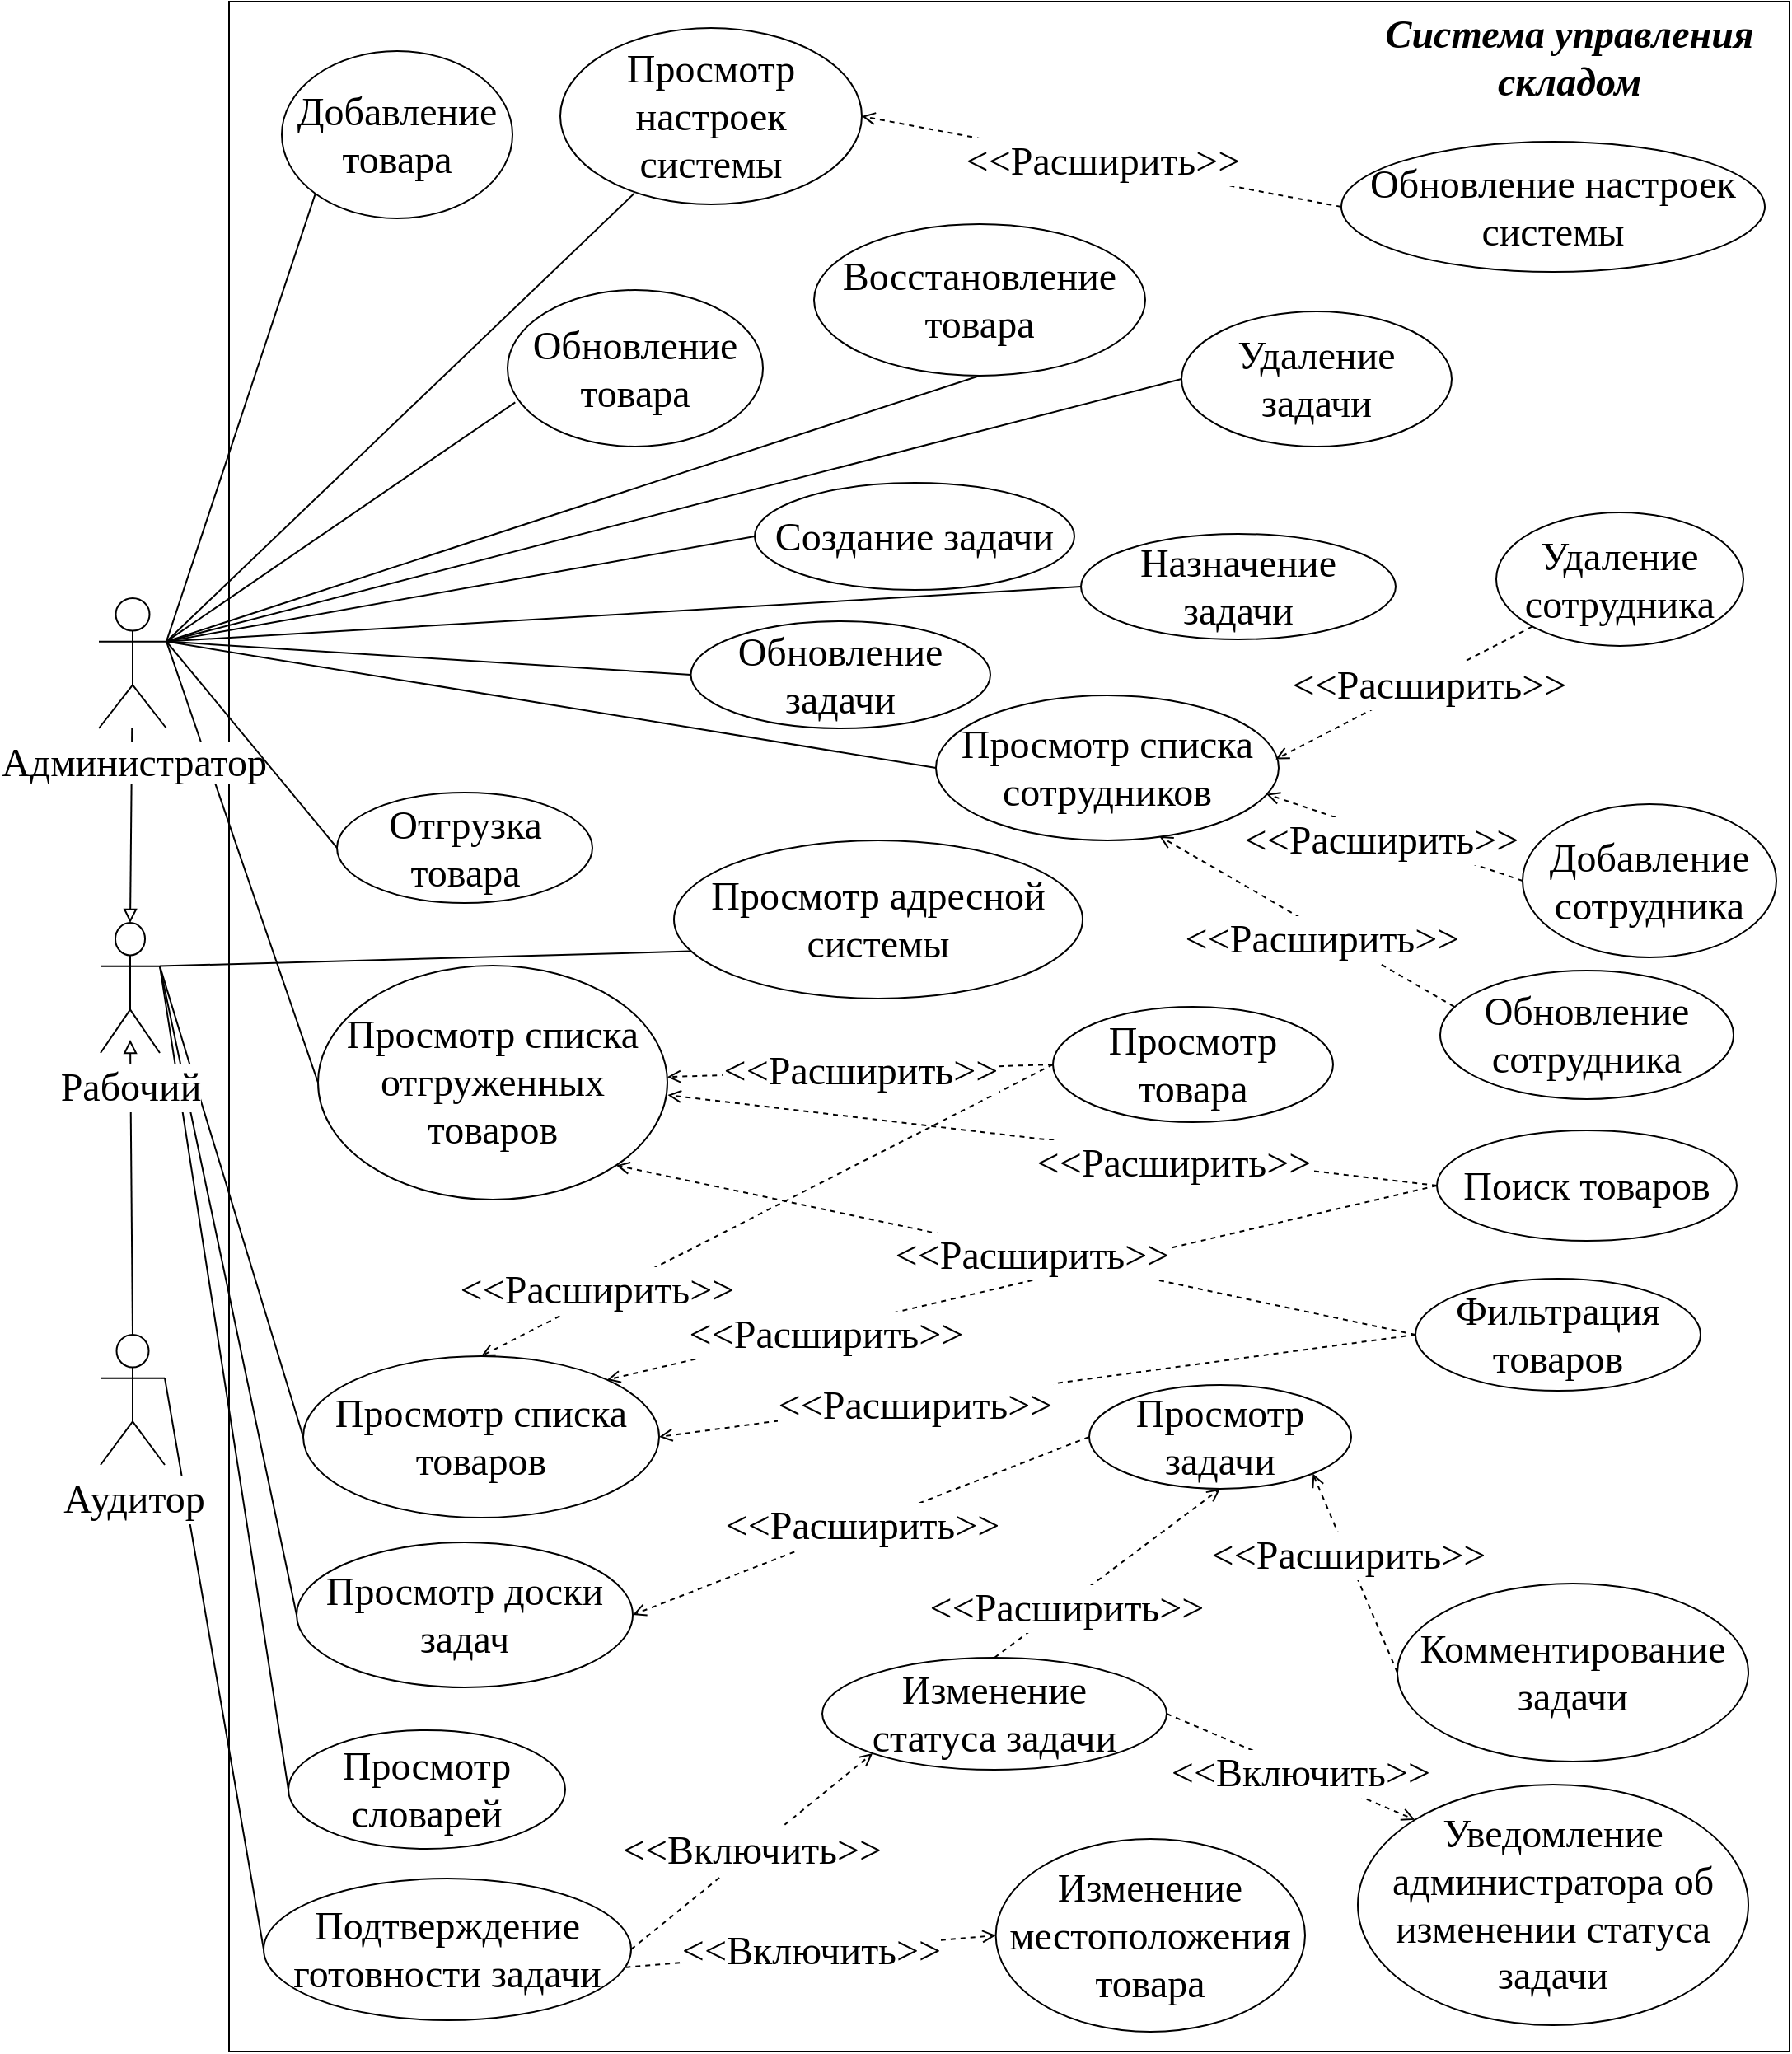 <mxfile version="21.3.3" type="device">
  <diagram id="677RJHBFE4EjfL2PIw1s" name="Страница 1">
    <mxGraphModel dx="1790" dy="885" grid="0" gridSize="10" guides="1" tooltips="1" connect="1" arrows="1" fold="1" page="0" pageScale="1" pageWidth="1654" pageHeight="1169" math="0" shadow="0">
      <root>
        <mxCell id="0" />
        <mxCell id="1" parent="0" />
        <mxCell id="PXV3ohP48C4_PZCZACCz-81" value="" style="rounded=0;whiteSpace=wrap;html=1;labelBackgroundColor=#FFFFFF;fontSize=8;fillColor=default;" parent="1" vertex="1">
          <mxGeometry x="315" y="42" width="947" height="1244" as="geometry" />
        </mxCell>
        <mxCell id="PXV3ohP48C4_PZCZACCz-83" value="&lt;b style=&quot;font-size: 24px;&quot;&gt;&lt;i style=&quot;font-size: 24px;&quot;&gt;&lt;font style=&quot;font-size: 24px;&quot;&gt;Система управления складом&lt;/font&gt;&lt;/i&gt;&lt;/b&gt;" style="text;html=1;strokeColor=none;fillColor=none;align=center;verticalAlign=middle;whiteSpace=wrap;rounded=0;labelBackgroundColor=#FFFFFF;fontSize=24;fontFamily=Times New Roman;" parent="1" vertex="1">
          <mxGeometry x="999" y="61" width="259" height="30" as="geometry" />
        </mxCell>
        <mxCell id="UxDNWM6CONCW11zJ59up-1" value="Добавление &lt;br style=&quot;font-size: 24px;&quot;&gt;товара" style="ellipse;whiteSpace=wrap;html=1;fontFamily=Times New Roman;fontSize=24;" parent="1" vertex="1">
          <mxGeometry x="347" y="72" width="140" height="101.5" as="geometry" />
        </mxCell>
        <mxCell id="UxDNWM6CONCW11zJ59up-2" value="Обновление &lt;br style=&quot;font-size: 24px;&quot;&gt;товара" style="ellipse;whiteSpace=wrap;html=1;fontFamily=Times New Roman;fontSize=24;" parent="1" vertex="1">
          <mxGeometry x="484" y="217" width="155" height="95" as="geometry" />
        </mxCell>
        <mxCell id="UxDNWM6CONCW11zJ59up-3" value="Отгрузка товара" style="ellipse;whiteSpace=wrap;html=1;fontFamily=Times New Roman;fontSize=24;" parent="1" vertex="1">
          <mxGeometry x="380.5" y="522" width="155" height="67" as="geometry" />
        </mxCell>
        <mxCell id="UxDNWM6CONCW11zJ59up-4" value="Восстановление&lt;br style=&quot;font-size: 24px;&quot;&gt;товара" style="ellipse;whiteSpace=wrap;html=1;fontFamily=Times New Roman;fontSize=24;" parent="1" vertex="1">
          <mxGeometry x="670" y="177" width="201" height="92" as="geometry" />
        </mxCell>
        <mxCell id="UxDNWM6CONCW11zJ59up-5" value="Поиск товаров" style="ellipse;whiteSpace=wrap;html=1;fontFamily=Times New Roman;fontSize=24;" parent="1" vertex="1">
          <mxGeometry x="1048" y="727" width="182" height="67" as="geometry" />
        </mxCell>
        <mxCell id="UxDNWM6CONCW11zJ59up-6" value="Фильтрация &lt;br style=&quot;font-size: 24px;&quot;&gt;товаров" style="ellipse;whiteSpace=wrap;html=1;fontFamily=Times New Roman;fontSize=24;" parent="1" vertex="1">
          <mxGeometry x="1035" y="817" width="173" height="68" as="geometry" />
        </mxCell>
        <mxCell id="UxDNWM6CONCW11zJ59up-7" value="Просмотр списка&lt;br style=&quot;font-size: 24px;&quot;&gt;товаров" style="ellipse;whiteSpace=wrap;html=1;fontFamily=Times New Roman;fontSize=24;" parent="1" vertex="1">
          <mxGeometry x="360" y="864" width="216" height="98" as="geometry" />
        </mxCell>
        <mxCell id="UxDNWM6CONCW11zJ59up-8" value="Просмотр товара" style="ellipse;whiteSpace=wrap;html=1;fontFamily=Times New Roman;fontSize=24;" parent="1" vertex="1">
          <mxGeometry x="815" y="652" width="170" height="70" as="geometry" />
        </mxCell>
        <mxCell id="UxDNWM6CONCW11zJ59up-9" value="Добавление &lt;br style=&quot;font-size: 24px;&quot;&gt;сотрудника" style="ellipse;whiteSpace=wrap;html=1;fontFamily=Times New Roman;fontSize=24;" parent="1" vertex="1">
          <mxGeometry x="1100" y="529" width="154" height="93" as="geometry" />
        </mxCell>
        <mxCell id="UxDNWM6CONCW11zJ59up-10" value="Удаление &lt;br style=&quot;font-size: 24px;&quot;&gt;сотрудника" style="ellipse;whiteSpace=wrap;html=1;fontSize=24;fontFamily=Times New Roman;" parent="1" vertex="1">
          <mxGeometry x="1084" y="352" width="150" height="81" as="geometry" />
        </mxCell>
        <mxCell id="UxDNWM6CONCW11zJ59up-11" value="Обновление &lt;br style=&quot;font-size: 24px;&quot;&gt;сотрудника" style="ellipse;whiteSpace=wrap;html=1;fontFamily=Times New Roman;fontSize=24;" parent="1" vertex="1">
          <mxGeometry x="1050" y="630" width="178" height="78" as="geometry" />
        </mxCell>
        <mxCell id="UxDNWM6CONCW11zJ59up-12" value="Просмотр списка сотрудников" style="ellipse;whiteSpace=wrap;html=1;fontFamily=Times New Roman;fontSize=24;" parent="1" vertex="1">
          <mxGeometry x="744" y="463" width="208" height="88" as="geometry" />
        </mxCell>
        <mxCell id="UxDNWM6CONCW11zJ59up-13" value="Просмотр списка&lt;br style=&quot;font-size: 24px;&quot;&gt;отгруженных товаров" style="ellipse;whiteSpace=wrap;html=1;fontFamily=Times New Roman;fontSize=24;" parent="1" vertex="1">
          <mxGeometry x="369" y="627" width="212" height="142" as="geometry" />
        </mxCell>
        <mxCell id="UxDNWM6CONCW11zJ59up-14" value="Создание задачи" style="ellipse;whiteSpace=wrap;html=1;fontFamily=Times New Roman;fontSize=24;" parent="1" vertex="1">
          <mxGeometry x="634" y="334" width="194" height="65" as="geometry" />
        </mxCell>
        <mxCell id="UxDNWM6CONCW11zJ59up-15" value="Просмотр доски&lt;br style=&quot;font-size: 24px;&quot;&gt;задач" style="ellipse;whiteSpace=wrap;html=1;fontFamily=Times New Roman;fontSize=24;" parent="1" vertex="1">
          <mxGeometry x="356" y="977" width="204" height="88" as="geometry" />
        </mxCell>
        <mxCell id="UxDNWM6CONCW11zJ59up-16" value="Комментирование &lt;br style=&quot;font-size: 24px;&quot;&gt;задачи" style="ellipse;whiteSpace=wrap;html=1;fontFamily=Times New Roman;fontSize=24;" parent="1" vertex="1">
          <mxGeometry x="1024" y="1002" width="213" height="108" as="geometry" />
        </mxCell>
        <mxCell id="UxDNWM6CONCW11zJ59up-17" value="Обновление&lt;br style=&quot;font-size: 24px;&quot;&gt;задачи" style="ellipse;whiteSpace=wrap;html=1;fontFamily=Times New Roman;fontSize=24;" parent="1" vertex="1">
          <mxGeometry x="595.25" y="418" width="181.75" height="65" as="geometry" />
        </mxCell>
        <mxCell id="UxDNWM6CONCW11zJ59up-18" value="Назначение задачи" style="ellipse;whiteSpace=wrap;html=1;fontFamily=Times New Roman;fontSize=24;" parent="1" vertex="1">
          <mxGeometry x="832" y="365" width="191" height="64" as="geometry" />
        </mxCell>
        <mxCell id="UxDNWM6CONCW11zJ59up-19" value="Изменение &lt;br style=&quot;font-size: 24px;&quot;&gt;статуса задачи" style="ellipse;whiteSpace=wrap;html=1;fontFamily=Times New Roman;fontSize=24;" parent="1" vertex="1">
          <mxGeometry x="675" y="1047" width="209" height="68" as="geometry" />
        </mxCell>
        <mxCell id="UxDNWM6CONCW11zJ59up-20" value="Удаление задачи" style="ellipse;whiteSpace=wrap;html=1;fontFamily=Times New Roman;fontSize=24;" parent="1" vertex="1">
          <mxGeometry x="893" y="230" width="164" height="82" as="geometry" />
        </mxCell>
        <mxCell id="UxDNWM6CONCW11zJ59up-22" value="Просмотр словарей" style="ellipse;whiteSpace=wrap;html=1;fontFamily=Times New Roman;fontSize=24;" parent="1" vertex="1">
          <mxGeometry x="351" y="1091" width="168" height="72" as="geometry" />
        </mxCell>
        <mxCell id="UxDNWM6CONCW11zJ59up-23" value="Просмотр адресной системы" style="ellipse;whiteSpace=wrap;html=1;fontFamily=Times New Roman;fontSize=24;" parent="1" vertex="1">
          <mxGeometry x="585" y="551" width="248" height="96" as="geometry" />
        </mxCell>
        <mxCell id="UxDNWM6CONCW11zJ59up-24" value="Просмотр настроек системы" style="ellipse;whiteSpace=wrap;html=1;fontFamily=Times New Roman;fontSize=24;" parent="1" vertex="1">
          <mxGeometry x="516" y="58" width="183" height="107" as="geometry" />
        </mxCell>
        <mxCell id="UxDNWM6CONCW11zJ59up-25" value="Обновление настроек системы" style="ellipse;whiteSpace=wrap;html=1;fontFamily=Times New Roman;fontSize=24;" parent="1" vertex="1">
          <mxGeometry x="990" y="127" width="257" height="79" as="geometry" />
        </mxCell>
        <mxCell id="5gmopuk7FULBQtef6R4t-1" value="Подтверждение готовности задачи" style="ellipse;whiteSpace=wrap;html=1;fontFamily=Times New Roman;fontSize=24;" parent="1" vertex="1">
          <mxGeometry x="336" y="1181" width="223" height="86" as="geometry" />
        </mxCell>
        <mxCell id="5gmopuk7FULBQtef6R4t-4" value="" style="endArrow=none;html=1;rounded=0;entryX=0;entryY=0.5;entryDx=0;entryDy=0;exitX=1;exitY=0.333;exitDx=0;exitDy=0;exitPerimeter=0;" parent="1" source="PXV3ohP48C4_PZCZACCz-30" target="UxDNWM6CONCW11zJ59up-7" edge="1">
          <mxGeometry width="50" height="50" relative="1" as="geometry">
            <mxPoint x="283" y="595" as="sourcePoint" />
            <mxPoint x="333" y="545" as="targetPoint" />
          </mxGeometry>
        </mxCell>
        <mxCell id="5gmopuk7FULBQtef6R4t-5" value="" style="endArrow=none;html=1;rounded=0;entryX=0;entryY=0.5;entryDx=0;entryDy=0;exitX=1;exitY=0.333;exitDx=0;exitDy=0;exitPerimeter=0;" parent="1" source="PXV3ohP48C4_PZCZACCz-1" target="UxDNWM6CONCW11zJ59up-13" edge="1">
          <mxGeometry width="50" height="50" relative="1" as="geometry">
            <mxPoint x="283" y="595" as="sourcePoint" />
            <mxPoint x="333" y="545" as="targetPoint" />
          </mxGeometry>
        </mxCell>
        <mxCell id="5gmopuk7FULBQtef6R4t-7" value="&lt;font style=&quot;font-size: 24px;&quot;&gt;&amp;lt;&amp;lt;Расширить&amp;gt;&amp;gt;&lt;/font&gt;" style="endArrow=open;endSize=6;dashed=1;html=1;rounded=0;entryX=0.5;entryY=0;entryDx=0;entryDy=0;exitX=0;exitY=0.5;exitDx=0;exitDy=0;fontSize=24;fontFamily=Times New Roman;labelBackgroundColor=default;" parent="1" source="UxDNWM6CONCW11zJ59up-8" target="UxDNWM6CONCW11zJ59up-7" edge="1">
          <mxGeometry x="0.583" y="-4" width="160" relative="1" as="geometry">
            <mxPoint x="83" y="604" as="sourcePoint" />
            <mxPoint x="243" y="604" as="targetPoint" />
            <mxPoint as="offset" />
          </mxGeometry>
        </mxCell>
        <mxCell id="5gmopuk7FULBQtef6R4t-8" value="&lt;font style=&quot;font-size: 24px;&quot;&gt;&amp;lt;&amp;lt;Расширить&amp;gt;&amp;gt;&lt;/font&gt;" style="endArrow=open;endSize=6;dashed=1;html=1;rounded=0;entryX=1;entryY=0;entryDx=0;entryDy=0;exitX=0;exitY=0.5;exitDx=0;exitDy=0;fontFamily=Times New Roman;fontSize=24;labelBackgroundColor=default;" parent="1" source="UxDNWM6CONCW11zJ59up-5" target="UxDNWM6CONCW11zJ59up-7" edge="1">
          <mxGeometry x="0.476" y="4" width="160" relative="1" as="geometry">
            <mxPoint x="591" y="617" as="sourcePoint" />
            <mxPoint x="541" y="694" as="targetPoint" />
            <mxPoint as="offset" />
          </mxGeometry>
        </mxCell>
        <mxCell id="5gmopuk7FULBQtef6R4t-9" value="&lt;font style=&quot;font-size: 24px;&quot;&gt;&amp;lt;&amp;lt;Расширить&amp;gt;&amp;gt;&lt;/font&gt;" style="endArrow=open;endSize=6;dashed=1;html=1;rounded=0;entryX=1;entryY=0.5;entryDx=0;entryDy=0;exitX=0;exitY=0.5;exitDx=0;exitDy=0;fontFamily=Times New Roman;fontSize=24;" parent="1" source="UxDNWM6CONCW11zJ59up-6" target="UxDNWM6CONCW11zJ59up-7" edge="1">
          <mxGeometry x="0.327" y="2" width="160" relative="1" as="geometry">
            <mxPoint x="695" y="701" as="sourcePoint" />
            <mxPoint x="539" y="701" as="targetPoint" />
            <mxPoint as="offset" />
          </mxGeometry>
        </mxCell>
        <mxCell id="5gmopuk7FULBQtef6R4t-10" value="" style="endArrow=none;html=1;rounded=0;entryX=0;entryY=0.5;entryDx=0;entryDy=0;exitX=1;exitY=0.333;exitDx=0;exitDy=0;exitPerimeter=0;" parent="1" source="PXV3ohP48C4_PZCZACCz-2" target="5gmopuk7FULBQtef6R4t-1" edge="1">
          <mxGeometry width="50" height="50" relative="1" as="geometry">
            <mxPoint x="286" y="762" as="sourcePoint" />
            <mxPoint x="407" y="806" as="targetPoint" />
          </mxGeometry>
        </mxCell>
        <mxCell id="5gmopuk7FULBQtef6R4t-11" value="" style="endArrow=block;endSize=6;endFill=0;html=1;rounded=0;exitX=0.5;exitY=0;exitDx=0;exitDy=0;exitPerimeter=0;" parent="1" source="PXV3ohP48C4_PZCZACCz-2" edge="1">
          <mxGeometry width="160" relative="1" as="geometry">
            <mxPoint x="113" y="734" as="sourcePoint" />
            <mxPoint x="255" y="672" as="targetPoint" />
          </mxGeometry>
        </mxCell>
        <mxCell id="5gmopuk7FULBQtef6R4t-12" value="" style="endArrow=block;endSize=6;endFill=0;html=1;rounded=0;entryX=0.5;entryY=0;entryDx=0;entryDy=0;entryPerimeter=0;" parent="1" source="PXV3ohP48C4_PZCZACCz-1" target="PXV3ohP48C4_PZCZACCz-30" edge="1">
          <mxGeometry width="160" relative="1" as="geometry">
            <mxPoint x="184" y="650" as="sourcePoint" />
            <mxPoint x="184" y="520" as="targetPoint" />
          </mxGeometry>
        </mxCell>
        <mxCell id="PXV3ohP48C4_PZCZACCz-1" value="&lt;span style=&quot;background-color: rgb(255, 255, 255); font-size: 24px;&quot;&gt;Администратор&lt;/span&gt;" style="shape=umlActor;verticalLabelPosition=bottom;verticalAlign=top;html=1;outlineConnect=0;fillColor=default;fontFamily=Times New Roman;fontSize=24;" parent="1" vertex="1">
          <mxGeometry x="236" y="404" width="41" height="79" as="geometry" />
        </mxCell>
        <mxCell id="5gmopuk7FULBQtef6R4t-13" value="&lt;font style=&quot;font-size: 24px;&quot;&gt;&amp;lt;&amp;lt;Расширить&amp;gt;&amp;gt;&lt;/font&gt;" style="endArrow=open;endSize=6;dashed=1;html=1;rounded=0;exitX=0;exitY=0.5;exitDx=0;exitDy=0;fontFamily=Times New Roman;fontSize=24;" parent="1" source="UxDNWM6CONCW11zJ59up-8" target="UxDNWM6CONCW11zJ59up-13" edge="1">
          <mxGeometry width="160" relative="1" as="geometry">
            <mxPoint x="624" y="554" as="sourcePoint" />
            <mxPoint x="463" y="614" as="targetPoint" />
          </mxGeometry>
        </mxCell>
        <mxCell id="5gmopuk7FULBQtef6R4t-14" value="&lt;font style=&quot;font-size: 24px;&quot;&gt;&amp;lt;&amp;lt;Расширить&amp;gt;&amp;gt;&lt;/font&gt;" style="endArrow=open;endSize=6;dashed=1;html=1;rounded=0;entryX=1.001;entryY=0.553;entryDx=0;entryDy=0;exitX=0;exitY=0.5;exitDx=0;exitDy=0;fontFamily=Times New Roman;fontSize=24;labelBackgroundColor=default;entryPerimeter=0;" parent="1" source="UxDNWM6CONCW11zJ59up-5" target="UxDNWM6CONCW11zJ59up-13" edge="1">
          <mxGeometry x="-0.321" y="5" width="160" relative="1" as="geometry">
            <mxPoint x="653" y="645" as="sourcePoint" />
            <mxPoint x="506" y="549" as="targetPoint" />
            <mxPoint x="-1" as="offset" />
          </mxGeometry>
        </mxCell>
        <mxCell id="5gmopuk7FULBQtef6R4t-15" value="&lt;font style=&quot;font-size: 24px;&quot;&gt;&amp;lt;&amp;lt;Расширить&amp;gt;&amp;gt;&lt;/font&gt;" style="endArrow=open;endSize=6;dashed=1;html=1;rounded=0;entryX=1;entryY=1;entryDx=0;entryDy=0;exitX=0;exitY=0.5;exitDx=0;exitDy=0;fontFamily=Times New Roman;fontSize=24;labelBackgroundColor=default;" parent="1" source="UxDNWM6CONCW11zJ59up-6" target="UxDNWM6CONCW11zJ59up-13" edge="1">
          <mxGeometry x="-0.041" y="2" width="160" relative="1" as="geometry">
            <mxPoint x="662" y="742.5" as="sourcePoint" />
            <mxPoint x="488" y="561.5" as="targetPoint" />
            <mxPoint y="-1" as="offset" />
          </mxGeometry>
        </mxCell>
        <mxCell id="5gmopuk7FULBQtef6R4t-16" value="Просмотр задачи" style="ellipse;whiteSpace=wrap;html=1;fontFamily=Times New Roman;fontSize=24;" parent="1" vertex="1">
          <mxGeometry x="837" y="881.5" width="159" height="63" as="geometry" />
        </mxCell>
        <mxCell id="5gmopuk7FULBQtef6R4t-17" value="" style="endArrow=none;html=1;rounded=0;entryX=0;entryY=0.5;entryDx=0;entryDy=0;exitX=1;exitY=0.333;exitDx=0;exitDy=0;exitPerimeter=0;" parent="1" source="PXV3ohP48C4_PZCZACCz-30" target="UxDNWM6CONCW11zJ59up-15" edge="1">
          <mxGeometry width="50" height="50" relative="1" as="geometry">
            <mxPoint x="281" y="683" as="sourcePoint" />
            <mxPoint x="402" y="727" as="targetPoint" />
          </mxGeometry>
        </mxCell>
        <mxCell id="5gmopuk7FULBQtef6R4t-18" value="" style="endArrow=none;html=1;rounded=0;entryX=0;entryY=0.5;entryDx=0;entryDy=0;exitX=1;exitY=0.333;exitDx=0;exitDy=0;exitPerimeter=0;" parent="1" source="PXV3ohP48C4_PZCZACCz-30" target="UxDNWM6CONCW11zJ59up-22" edge="1">
          <mxGeometry width="50" height="50" relative="1" as="geometry">
            <mxPoint x="275" y="674" as="sourcePoint" />
            <mxPoint x="391" y="814" as="targetPoint" />
          </mxGeometry>
        </mxCell>
        <mxCell id="5gmopuk7FULBQtef6R4t-19" value="&lt;font style=&quot;font-size: 24px;&quot;&gt;&amp;lt;&amp;lt;Расширить&amp;gt;&amp;gt;&lt;/font&gt;" style="endArrow=open;endSize=6;dashed=1;html=1;rounded=0;entryX=1;entryY=0.5;entryDx=0;entryDy=0;exitX=0;exitY=0.5;exitDx=0;exitDy=0;fontFamily=Times New Roman;fontSize=24;" parent="1" source="5gmopuk7FULBQtef6R4t-16" target="UxDNWM6CONCW11zJ59up-15" edge="1">
          <mxGeometry width="160" relative="1" as="geometry">
            <mxPoint x="804" y="776" as="sourcePoint" />
            <mxPoint x="521" y="718" as="targetPoint" />
          </mxGeometry>
        </mxCell>
        <mxCell id="5gmopuk7FULBQtef6R4t-20" value="&lt;font style=&quot;font-size: 24px;&quot;&gt;&amp;lt;&amp;lt;Расширить&amp;gt;&amp;gt;&lt;/font&gt;" style="endArrow=open;endSize=6;dashed=1;html=1;rounded=0;entryX=1;entryY=1;entryDx=0;entryDy=0;exitX=0;exitY=0.5;exitDx=0;exitDy=0;fontFamily=Times New Roman;fontSize=24;" parent="1" source="UxDNWM6CONCW11zJ59up-16" target="5gmopuk7FULBQtef6R4t-16" edge="1">
          <mxGeometry x="0.175" width="160" relative="1" as="geometry">
            <mxPoint x="715" y="857" as="sourcePoint" />
            <mxPoint x="432" y="799" as="targetPoint" />
            <mxPoint as="offset" />
          </mxGeometry>
        </mxCell>
        <mxCell id="5gmopuk7FULBQtef6R4t-21" value="&lt;font style=&quot;font-size: 24px;&quot;&gt;&amp;lt;&amp;lt;Включить&amp;gt;&amp;gt;&lt;/font&gt;" style="endArrow=open;endSize=6;dashed=1;html=1;rounded=0;entryX=0;entryY=1;entryDx=0;entryDy=0;exitX=1;exitY=0.5;exitDx=0;exitDy=0;fontFamily=Times New Roman;fontSize=24;" parent="1" source="5gmopuk7FULBQtef6R4t-1" target="UxDNWM6CONCW11zJ59up-19" edge="1">
          <mxGeometry x="0.0" width="160" relative="1" as="geometry">
            <mxPoint x="711" y="1008" as="sourcePoint" />
            <mxPoint x="616" y="991" as="targetPoint" />
            <mxPoint as="offset" />
          </mxGeometry>
        </mxCell>
        <mxCell id="5gmopuk7FULBQtef6R4t-22" value="&lt;font style=&quot;font-size: 24px;&quot;&gt;&amp;lt;&amp;lt;Расширить&amp;gt;&amp;gt;&lt;/font&gt;" style="endArrow=open;endSize=6;dashed=1;html=1;rounded=0;entryX=0.5;entryY=1;entryDx=0;entryDy=0;exitX=0.5;exitY=0;exitDx=0;exitDy=0;fontFamily=Times New Roman;fontSize=24;" parent="1" source="UxDNWM6CONCW11zJ59up-19" target="5gmopuk7FULBQtef6R4t-16" edge="1">
          <mxGeometry x="-0.383" y="-2" width="160" relative="1" as="geometry">
            <mxPoint x="846" y="846" as="sourcePoint" />
            <mxPoint x="751" y="829" as="targetPoint" />
            <mxPoint as="offset" />
          </mxGeometry>
        </mxCell>
        <mxCell id="5gmopuk7FULBQtef6R4t-23" value="" style="endArrow=none;html=1;rounded=0;entryX=0.039;entryY=0.701;entryDx=0;entryDy=0;exitX=1;exitY=0.333;exitDx=0;exitDy=0;exitPerimeter=0;entryPerimeter=0;" parent="1" source="PXV3ohP48C4_PZCZACCz-30" target="UxDNWM6CONCW11zJ59up-23" edge="1">
          <mxGeometry width="50" height="50" relative="1" as="geometry">
            <mxPoint x="303" y="584" as="sourcePoint" />
            <mxPoint x="424" y="628" as="targetPoint" />
          </mxGeometry>
        </mxCell>
        <mxCell id="5gmopuk7FULBQtef6R4t-27" value="" style="endArrow=none;html=1;rounded=0;entryX=0;entryY=1;entryDx=0;entryDy=0;exitX=1;exitY=0.333;exitDx=0;exitDy=0;exitPerimeter=0;" parent="1" source="PXV3ohP48C4_PZCZACCz-1" target="UxDNWM6CONCW11zJ59up-1" edge="1">
          <mxGeometry width="50" height="50" relative="1" as="geometry">
            <mxPoint x="375" y="392" as="sourcePoint" />
            <mxPoint x="488" y="435" as="targetPoint" />
          </mxGeometry>
        </mxCell>
        <mxCell id="5gmopuk7FULBQtef6R4t-28" value="" style="endArrow=none;html=1;rounded=0;entryX=0.03;entryY=0.718;entryDx=0;entryDy=0;exitX=1;exitY=0.333;exitDx=0;exitDy=0;exitPerimeter=0;entryPerimeter=0;" parent="1" source="PXV3ohP48C4_PZCZACCz-1" target="UxDNWM6CONCW11zJ59up-2" edge="1">
          <mxGeometry width="50" height="50" relative="1" as="geometry">
            <mxPoint x="271" y="444" as="sourcePoint" />
            <mxPoint x="715" y="339" as="targetPoint" />
          </mxGeometry>
        </mxCell>
        <mxCell id="5gmopuk7FULBQtef6R4t-29" value="" style="endArrow=none;html=1;rounded=0;entryX=0;entryY=0.5;entryDx=0;entryDy=0;exitX=1;exitY=0.333;exitDx=0;exitDy=0;exitPerimeter=0;" parent="1" source="PXV3ohP48C4_PZCZACCz-1" target="UxDNWM6CONCW11zJ59up-3" edge="1">
          <mxGeometry width="50" height="50" relative="1" as="geometry">
            <mxPoint x="280" y="454" as="sourcePoint" />
            <mxPoint x="855" y="385" as="targetPoint" />
          </mxGeometry>
        </mxCell>
        <mxCell id="5gmopuk7FULBQtef6R4t-31" value="" style="endArrow=none;html=1;rounded=0;entryX=0.5;entryY=1;entryDx=0;entryDy=0;exitX=1;exitY=0.333;exitDx=0;exitDy=0;exitPerimeter=0;" parent="1" source="PXV3ohP48C4_PZCZACCz-1" target="UxDNWM6CONCW11zJ59up-4" edge="1">
          <mxGeometry width="50" height="50" relative="1" as="geometry">
            <mxPoint x="279" y="453" as="sourcePoint" />
            <mxPoint x="740" y="343" as="targetPoint" />
          </mxGeometry>
        </mxCell>
        <mxCell id="5gmopuk7FULBQtef6R4t-32" value="" style="endArrow=none;html=1;rounded=0;entryX=0;entryY=0.5;entryDx=0;entryDy=0;exitX=1;exitY=0.333;exitDx=0;exitDy=0;exitPerimeter=0;" parent="1" source="PXV3ohP48C4_PZCZACCz-1" target="UxDNWM6CONCW11zJ59up-12" edge="1">
          <mxGeometry width="50" height="50" relative="1" as="geometry">
            <mxPoint x="282" y="470.5" as="sourcePoint" />
            <mxPoint x="388" y="347.5" as="targetPoint" />
          </mxGeometry>
        </mxCell>
        <mxCell id="5gmopuk7FULBQtef6R4t-33" value="&lt;font style=&quot;font-size: 24px;&quot;&gt;&amp;lt;&amp;lt;Расширить&amp;gt;&amp;gt;&lt;/font&gt;" style="endArrow=open;endSize=6;dashed=1;html=1;rounded=0;exitX=0;exitY=1;exitDx=0;exitDy=0;entryX=0.991;entryY=0.441;entryDx=0;entryDy=0;entryPerimeter=0;fontFamily=Times New Roman;fontSize=24;" parent="1" source="UxDNWM6CONCW11zJ59up-10" target="UxDNWM6CONCW11zJ59up-12" edge="1">
          <mxGeometry x="-0.175" y="3" width="160" relative="1" as="geometry">
            <mxPoint x="675" y="278" as="sourcePoint" />
            <mxPoint x="920" y="475" as="targetPoint" />
            <mxPoint as="offset" />
          </mxGeometry>
        </mxCell>
        <mxCell id="5gmopuk7FULBQtef6R4t-34" value="&lt;font style=&quot;font-size: 24px;&quot;&gt;&amp;lt;&amp;lt;Расширить&amp;gt;&amp;gt;&lt;/font&gt;" style="endArrow=open;endSize=6;dashed=1;html=1;rounded=0;entryX=0.964;entryY=0.68;entryDx=0;entryDy=0;exitX=0;exitY=0.5;exitDx=0;exitDy=0;entryPerimeter=0;fontFamily=Times New Roman;fontSize=24;" parent="1" source="UxDNWM6CONCW11zJ59up-9" target="UxDNWM6CONCW11zJ59up-12" edge="1">
          <mxGeometry x="0.092" y="3" width="160" relative="1" as="geometry">
            <mxPoint x="719" y="275" as="sourcePoint" />
            <mxPoint x="675" y="336" as="targetPoint" />
            <mxPoint y="1" as="offset" />
          </mxGeometry>
        </mxCell>
        <mxCell id="5gmopuk7FULBQtef6R4t-35" value="&lt;font style=&quot;font-size: 24px;&quot;&gt;&amp;lt;&amp;lt;Расширить&amp;gt;&amp;gt;&lt;/font&gt;" style="endArrow=open;endSize=6;dashed=1;html=1;rounded=0;entryX=0.652;entryY=0.971;entryDx=0;entryDy=0;exitX=0.048;exitY=0.282;exitDx=0;exitDy=0;entryPerimeter=0;exitPerimeter=0;fontFamily=Times New Roman;fontSize=24;" parent="1" source="UxDNWM6CONCW11zJ59up-11" target="UxDNWM6CONCW11zJ59up-12" edge="1">
          <mxGeometry x="-0.135" y="4" width="160" relative="1" as="geometry">
            <mxPoint x="783" y="301" as="sourcePoint" />
            <mxPoint x="672" y="326" as="targetPoint" />
            <mxPoint x="-1" as="offset" />
          </mxGeometry>
        </mxCell>
        <mxCell id="5gmopuk7FULBQtef6R4t-36" value="" style="endArrow=none;html=1;rounded=0;entryX=0.246;entryY=0.937;entryDx=0;entryDy=0;exitX=1;exitY=0.333;exitDx=0;exitDy=0;exitPerimeter=0;entryPerimeter=0;" parent="1" source="PXV3ohP48C4_PZCZACCz-1" target="UxDNWM6CONCW11zJ59up-24" edge="1">
          <mxGeometry width="50" height="50" relative="1" as="geometry">
            <mxPoint x="280" y="454" as="sourcePoint" />
            <mxPoint x="364" y="319" as="targetPoint" />
          </mxGeometry>
        </mxCell>
        <mxCell id="5gmopuk7FULBQtef6R4t-37" value="&lt;font style=&quot;font-size: 24px;&quot;&gt;&amp;lt;&amp;lt;Расширить&amp;gt;&amp;gt;&lt;/font&gt;" style="endArrow=open;endSize=6;dashed=1;html=1;rounded=0;entryX=1;entryY=0.5;entryDx=0;entryDy=0;exitX=0;exitY=0.5;exitDx=0;exitDy=0;fontFamily=Times New Roman;fontSize=24;" parent="1" source="UxDNWM6CONCW11zJ59up-25" target="UxDNWM6CONCW11zJ59up-24" edge="1">
          <mxGeometry width="160" relative="1" as="geometry">
            <mxPoint x="699" y="244" as="sourcePoint" />
            <mxPoint x="655" y="305" as="targetPoint" />
          </mxGeometry>
        </mxCell>
        <mxCell id="5gmopuk7FULBQtef6R4t-38" value="" style="endArrow=none;html=1;rounded=0;entryX=0;entryY=0.5;entryDx=0;entryDy=0;exitX=1;exitY=0.333;exitDx=0;exitDy=0;exitPerimeter=0;" parent="1" source="PXV3ohP48C4_PZCZACCz-1" target="UxDNWM6CONCW11zJ59up-14" edge="1">
          <mxGeometry width="50" height="50" relative="1" as="geometry">
            <mxPoint x="270" y="444" as="sourcePoint" />
            <mxPoint x="638" y="353" as="targetPoint" />
          </mxGeometry>
        </mxCell>
        <mxCell id="5gmopuk7FULBQtef6R4t-39" value="" style="endArrow=none;html=1;rounded=0;entryX=0;entryY=0.5;entryDx=0;entryDy=0;exitX=1;exitY=0.333;exitDx=0;exitDy=0;exitPerimeter=0;" parent="1" source="PXV3ohP48C4_PZCZACCz-1" target="UxDNWM6CONCW11zJ59up-17" edge="1">
          <mxGeometry width="50" height="50" relative="1" as="geometry">
            <mxPoint x="280" y="454" as="sourcePoint" />
            <mxPoint x="619" y="395" as="targetPoint" />
          </mxGeometry>
        </mxCell>
        <mxCell id="5gmopuk7FULBQtef6R4t-40" value="" style="endArrow=none;html=1;rounded=0;entryX=0;entryY=0.5;entryDx=0;entryDy=0;exitX=1;exitY=0.333;exitDx=0;exitDy=0;exitPerimeter=0;" parent="1" source="PXV3ohP48C4_PZCZACCz-1" target="UxDNWM6CONCW11zJ59up-20" edge="1">
          <mxGeometry width="50" height="50" relative="1" as="geometry">
            <mxPoint x="280" y="454" as="sourcePoint" />
            <mxPoint x="712" y="443" as="targetPoint" />
          </mxGeometry>
        </mxCell>
        <mxCell id="5gmopuk7FULBQtef6R4t-41" value="" style="endArrow=none;html=1;rounded=0;entryX=0;entryY=0.5;entryDx=0;entryDy=0;exitX=1;exitY=0.333;exitDx=0;exitDy=0;exitPerimeter=0;" parent="1" source="PXV3ohP48C4_PZCZACCz-1" target="UxDNWM6CONCW11zJ59up-18" edge="1">
          <mxGeometry width="50" height="50" relative="1" as="geometry">
            <mxPoint x="280" y="454" as="sourcePoint" />
            <mxPoint x="619" y="395" as="targetPoint" />
          </mxGeometry>
        </mxCell>
        <mxCell id="5gmopuk7FULBQtef6R4t-42" value="Уведомление&lt;br style=&quot;font-size: 24px;&quot;&gt;администратора об изменении статуса задачи" style="ellipse;whiteSpace=wrap;html=1;fontFamily=Times New Roman;fontSize=24;" parent="1" vertex="1">
          <mxGeometry x="1000" y="1124" width="237" height="146" as="geometry" />
        </mxCell>
        <mxCell id="5gmopuk7FULBQtef6R4t-43" value="&lt;font style=&quot;font-size: 24px;&quot;&gt;&amp;lt;&amp;lt;Включить&amp;gt;&amp;gt;&lt;/font&gt;" style="endArrow=open;endSize=6;dashed=1;html=1;rounded=0;entryX=0;entryY=0;entryDx=0;entryDy=0;exitX=1;exitY=0.5;exitDx=0;exitDy=0;fontFamily=Times New Roman;fontSize=24;" parent="1" source="UxDNWM6CONCW11zJ59up-19" target="5gmopuk7FULBQtef6R4t-42" edge="1">
          <mxGeometry x="0.087" y="-1" width="160" relative="1" as="geometry">
            <mxPoint x="549" y="955" as="sourcePoint" />
            <mxPoint x="646" y="944" as="targetPoint" />
            <mxPoint as="offset" />
          </mxGeometry>
        </mxCell>
        <mxCell id="5gmopuk7FULBQtef6R4t-44" value="Изменение местоположения товара" style="ellipse;whiteSpace=wrap;html=1;fontFamily=Times New Roman;fontSize=24;" parent="1" vertex="1">
          <mxGeometry x="780.31" y="1157" width="187.69" height="117" as="geometry" />
        </mxCell>
        <mxCell id="5gmopuk7FULBQtef6R4t-45" value="&lt;font style=&quot;font-size: 24px;&quot;&gt;&amp;lt;&amp;lt;Включить&amp;gt;&amp;gt;&lt;/font&gt;" style="endArrow=open;endSize=6;dashed=1;html=1;rounded=0;entryX=0;entryY=0.5;entryDx=0;entryDy=0;exitX=0.985;exitY=0.627;exitDx=0;exitDy=0;exitPerimeter=0;fontFamily=Times New Roman;fontSize=24;" parent="1" source="5gmopuk7FULBQtef6R4t-1" target="5gmopuk7FULBQtef6R4t-44" edge="1">
          <mxGeometry width="160" relative="1" as="geometry">
            <mxPoint x="549" y="955" as="sourcePoint" />
            <mxPoint x="762" y="899" as="targetPoint" />
          </mxGeometry>
        </mxCell>
        <mxCell id="PXV3ohP48C4_PZCZACCz-2" value="&lt;span style=&quot;font-size: 24px;&quot;&gt;Аудитор&lt;/span&gt;" style="shape=umlActor;verticalLabelPosition=bottom;verticalAlign=top;html=1;outlineConnect=0;fontFamily=Times New Roman;fontSize=24;labelBackgroundColor=default;" parent="1" vertex="1">
          <mxGeometry x="237" y="851" width="39" height="79" as="geometry" />
        </mxCell>
        <mxCell id="PXV3ohP48C4_PZCZACCz-30" value="&lt;span style=&quot;font-size: 24px;&quot;&gt;Рабочий&lt;/span&gt;" style="shape=umlActor;verticalLabelPosition=bottom;verticalAlign=top;html=1;outlineConnect=0;fontFamily=Times New Roman;fontSize=24;labelBackgroundColor=default;" parent="1" vertex="1">
          <mxGeometry x="237" y="601" width="36" height="79" as="geometry" />
        </mxCell>
      </root>
    </mxGraphModel>
  </diagram>
</mxfile>
